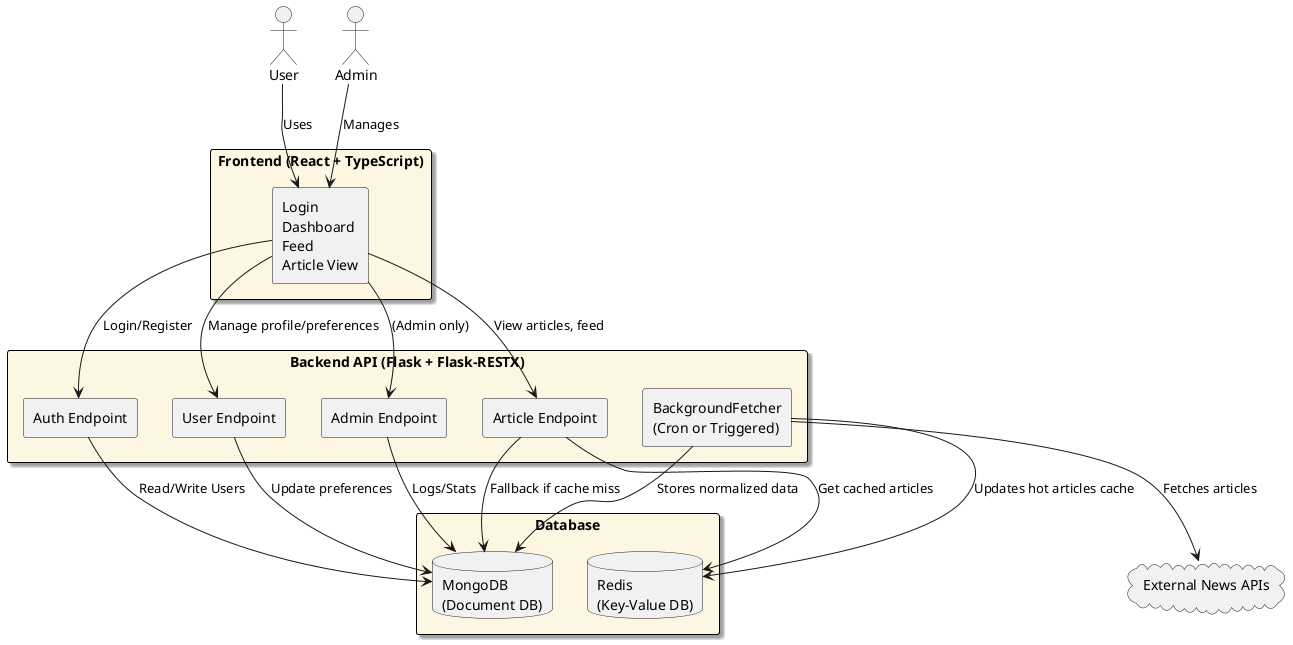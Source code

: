 @startuml
' left to right direction

' title System Architecture - Smart News Aggregator

skinparam rectangle {
  BackgroundColor #FDF6E3
  BorderColor Black
  Shadowing true
}
skinparam componentStyle rectangle

actor User
actor Admin

rectangle "Frontend (React + TypeScript)" as FE {
  component "Login\nDashboard\nFeed\nArticle View" as ReactUI
}

rectangle "Backend API (Flask + Flask-RESTX)" as BE {
  component "Auth Endpoint" as Auth
  component "User Endpoint" as UserAPI
  component "Article Endpoint" as ArticleAPI
  component "Admin Endpoint" as AdminAPI
  component "BackgroundFetcher\n(Cron or Triggered)" as Fetcher
}

rectangle "Database" as DB {
    database "MongoDB\n(Document DB)" as Mongo
    database "Redis\n(Key-Value DB)" as Redis
}



cloud "External News APIs" as APIs

User --> ReactUI : Uses
Admin --> ReactUI : Manages

ReactUI --> Auth : Login/Register
ReactUI --> UserAPI : Manage profile/preferences
ReactUI --> ArticleAPI : View articles, feed
ReactUI --> AdminAPI : (Admin only)

Auth --> Mongo : Read/Write Users
UserAPI --> Mongo : Update preferences
ArticleAPI --> Redis : Get cached articles
ArticleAPI --> Mongo : Fallback if cache miss
AdminAPI --> Mongo : Logs/Stats

Fetcher --> APIs : Fetches articles
Fetcher --> Mongo : Stores normalized data
Fetcher --> Redis : Updates hot articles cache
@enduml
